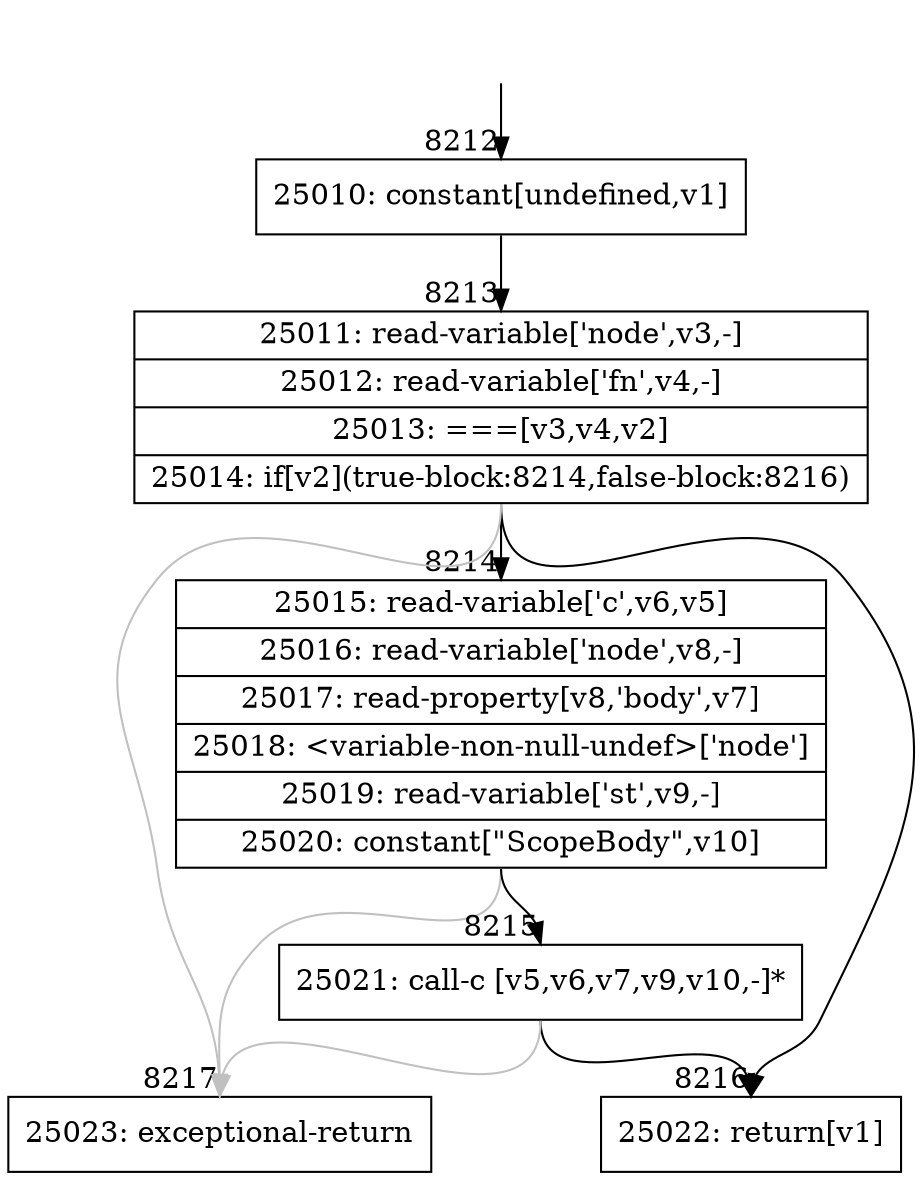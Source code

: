 digraph {
rankdir="TD"
BB_entry466[shape=none,label=""];
BB_entry466 -> BB8212 [tailport=s, headport=n, headlabel="    8212"]
BB8212 [shape=record label="{25010: constant[undefined,v1]}" ] 
BB8212 -> BB8213 [tailport=s, headport=n, headlabel="      8213"]
BB8213 [shape=record label="{25011: read-variable['node',v3,-]|25012: read-variable['fn',v4,-]|25013: ===[v3,v4,v2]|25014: if[v2](true-block:8214,false-block:8216)}" ] 
BB8213 -> BB8214 [tailport=s, headport=n, headlabel="      8214"]
BB8213 -> BB8216 [tailport=s, headport=n, headlabel="      8216"]
BB8213 -> BB8217 [tailport=s, headport=n, color=gray, headlabel="      8217"]
BB8214 [shape=record label="{25015: read-variable['c',v6,v5]|25016: read-variable['node',v8,-]|25017: read-property[v8,'body',v7]|25018: \<variable-non-null-undef\>['node']|25019: read-variable['st',v9,-]|25020: constant[\"ScopeBody\",v10]}" ] 
BB8214 -> BB8215 [tailport=s, headport=n, headlabel="      8215"]
BB8214 -> BB8217 [tailport=s, headport=n, color=gray]
BB8215 [shape=record label="{25021: call-c [v5,v6,v7,v9,v10,-]*}" ] 
BB8215 -> BB8216 [tailport=s, headport=n]
BB8215 -> BB8217 [tailport=s, headport=n, color=gray]
BB8216 [shape=record label="{25022: return[v1]}" ] 
BB8217 [shape=record label="{25023: exceptional-return}" ] 
//#$~ 7574
}
